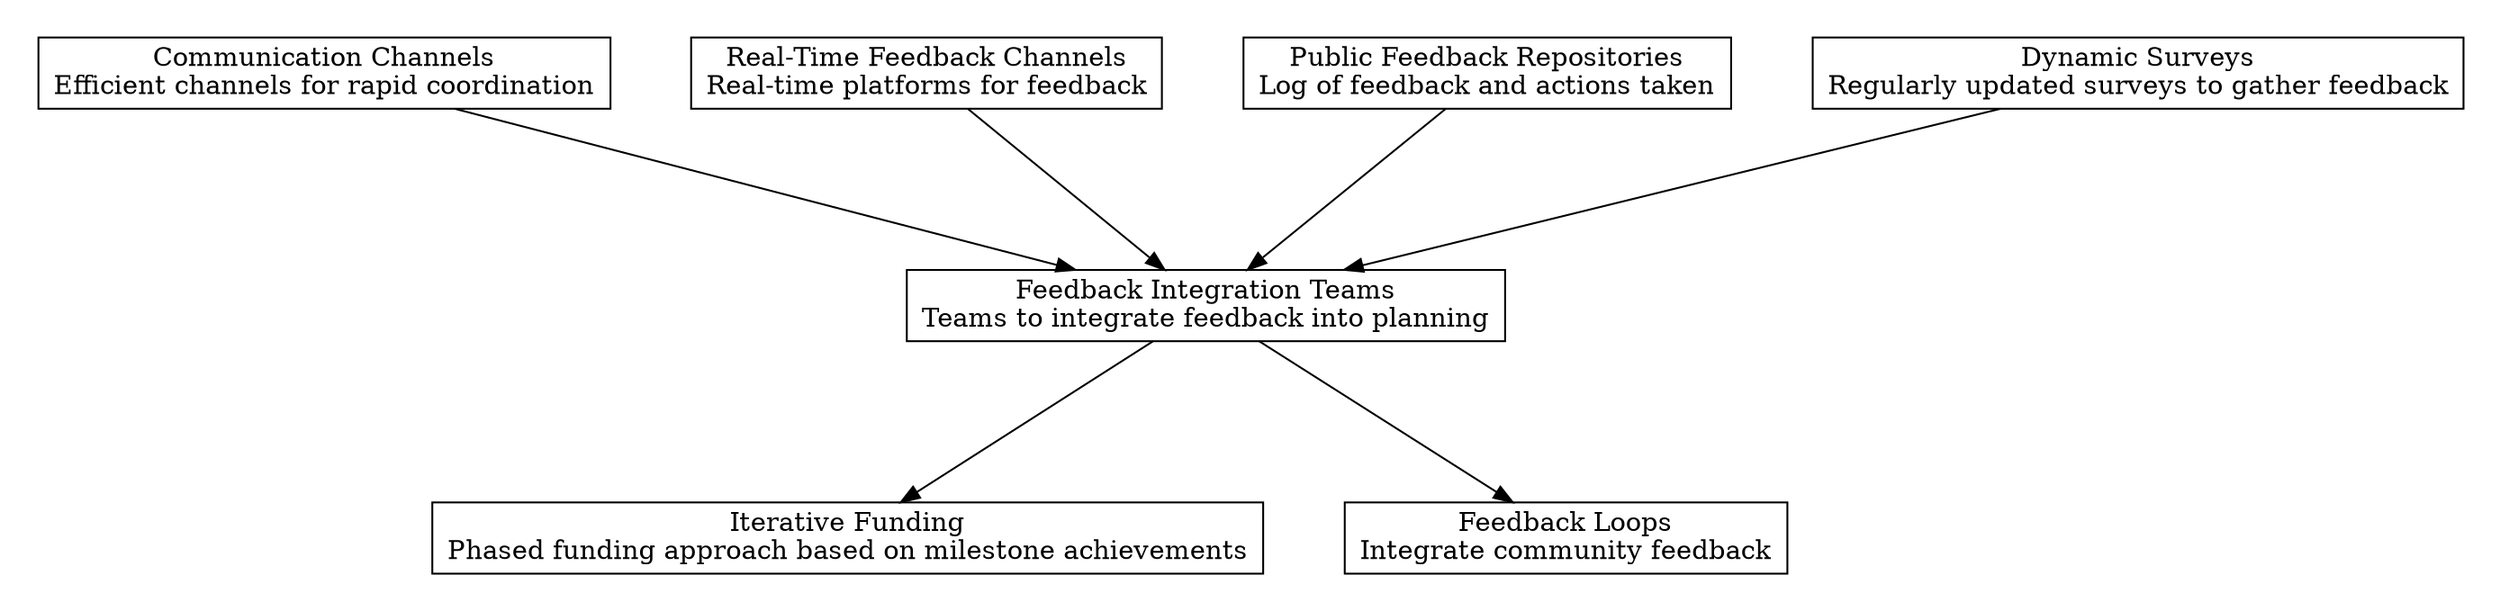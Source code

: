 digraph "" {
	graph [nodesep=0.6,
		rankdir=TB,
		ranksep=1.2
	];
	node [label="\N",
		shape=box
	];
	subgraph cluster_predecessors {
		graph [rank=max,
			style=invis
		];
		"Dynamic Surveys"	[label="Dynamic Surveys\nRegularly updated surveys to gather feedback"];
		"Public Feedback Repositories"	[label="Public Feedback Repositories\nLog of feedback and actions taken"];
		"Real-Time Feedback Channels"	[label="Real-Time Feedback Channels\nReal-time platforms for feedback"];
		"Communication Channels"	[label="Communication Channels\nEfficient channels for rapid coordination"];
	}
	subgraph cluster_descendants {
		graph [rank=min,
			style=invis
		];
		"Feedback Loops"	[label="Feedback Loops\nIntegrate community feedback"];
		"Iterative Funding"	[label="Iterative Funding\nPhased funding approach based on milestone achievements"];
	}
	"Feedback Integration Teams"	[label="Feedback Integration Teams\nTeams to integrate feedback into planning"];
	"Feedback Integration Teams" -> "Feedback Loops";
	"Feedback Integration Teams" -> "Iterative Funding";
	"Dynamic Surveys" -> "Feedback Integration Teams";
	"Public Feedback Repositories" -> "Feedback Integration Teams";
	"Real-Time Feedback Channels" -> "Feedback Integration Teams";
	"Communication Channels" -> "Feedback Integration Teams";
}
